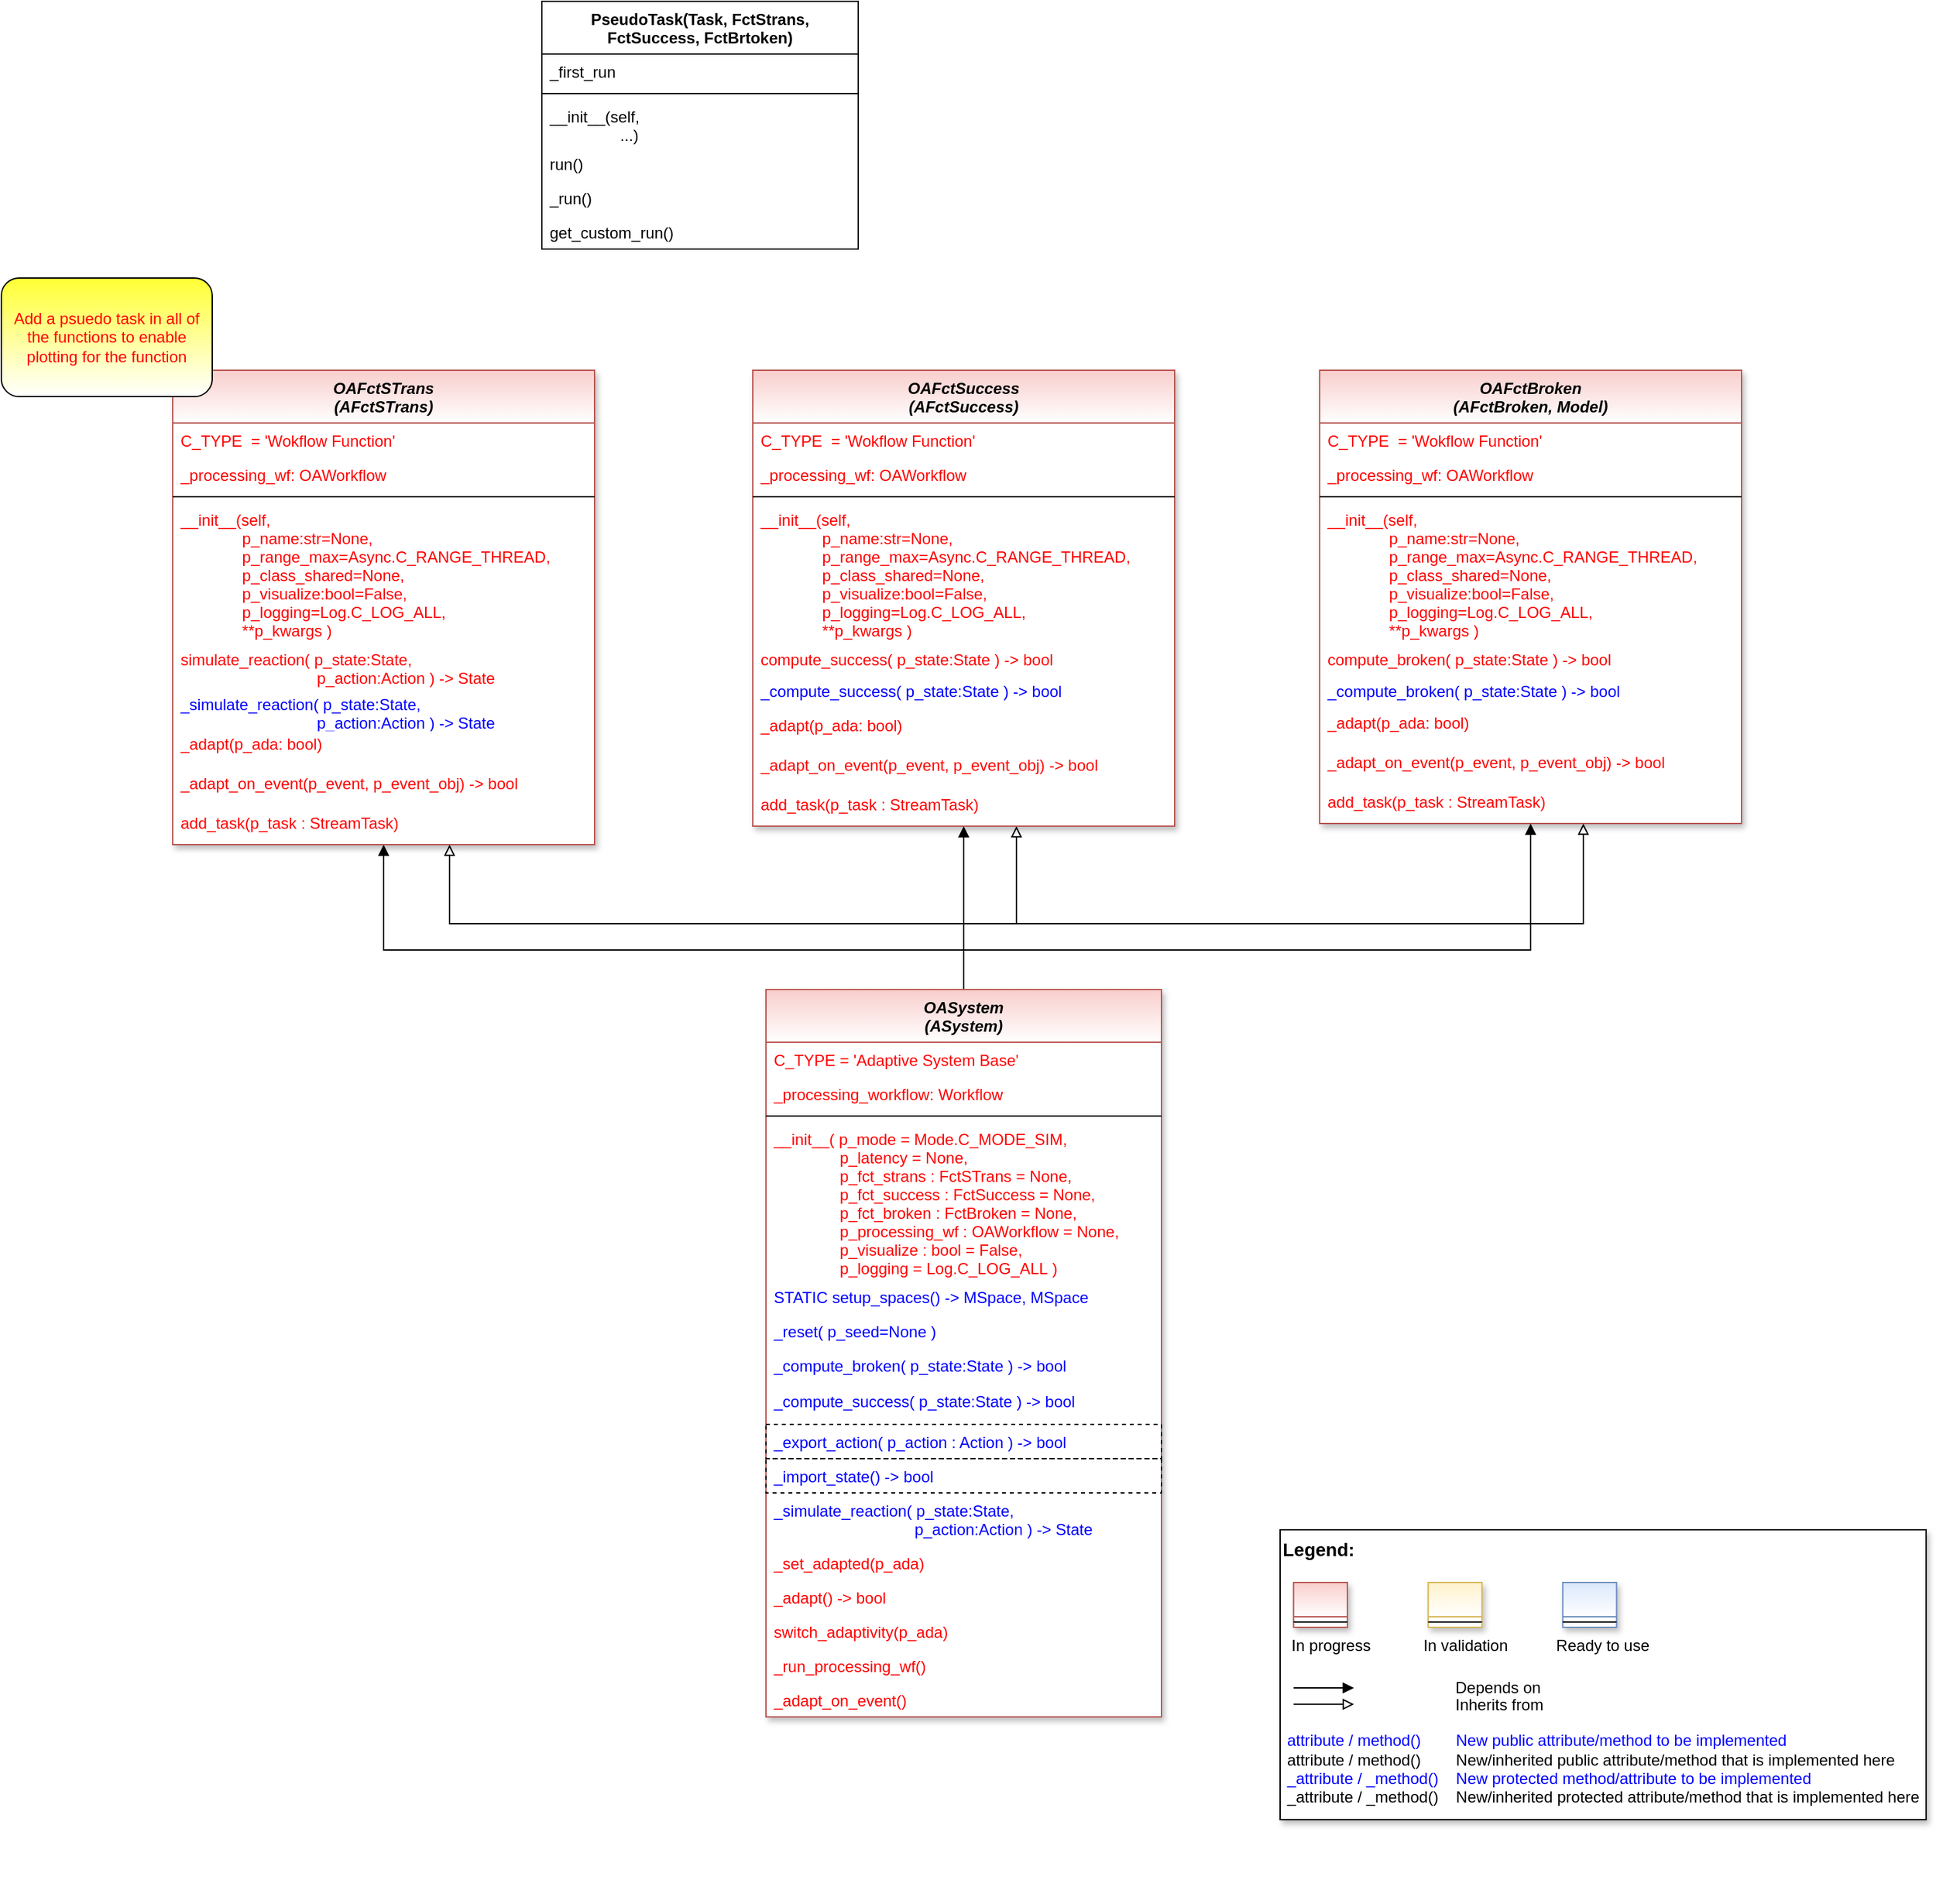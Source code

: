 <mxfile version="20.2.3" type="device"><diagram id="Zi733rjNOypD8WlfXJ94" name="Page-1"><mxGraphModel dx="926" dy="597" grid="1" gridSize="10" guides="1" tooltips="1" connect="1" arrows="1" fold="1" page="1" pageScale="1" pageWidth="3300" pageHeight="4681" math="0" shadow="0"><root><mxCell id="0"/><mxCell id="1" parent="0"/><mxCell id="3nKmEHBkhuEQzgphiRRS-62" style="edgeStyle=orthogonalEdgeStyle;rounded=0;orthogonalLoop=1;jettySize=auto;html=1;endArrow=block;endFill=1;" parent="1" source="3nKmEHBkhuEQzgphiRRS-1" target="3nKmEHBkhuEQzgphiRRS-30" edge="1"><mxGeometry relative="1" as="geometry"><Array as="points"><mxPoint x="1040" y="1160"/><mxPoint x="600" y="1160"/></Array></mxGeometry></mxCell><mxCell id="3nKmEHBkhuEQzgphiRRS-64" style="edgeStyle=orthogonalEdgeStyle;rounded=0;orthogonalLoop=1;jettySize=auto;html=1;endArrow=block;endFill=1;" parent="1" source="3nKmEHBkhuEQzgphiRRS-1" target="3nKmEHBkhuEQzgphiRRS-37" edge="1"><mxGeometry relative="1" as="geometry"/></mxCell><mxCell id="3nKmEHBkhuEQzgphiRRS-65" style="edgeStyle=orthogonalEdgeStyle;rounded=0;orthogonalLoop=1;jettySize=auto;html=1;endArrow=block;endFill=1;" parent="1" source="3nKmEHBkhuEQzgphiRRS-1" target="3nKmEHBkhuEQzgphiRRS-44" edge="1"><mxGeometry relative="1" as="geometry"><Array as="points"><mxPoint x="1040" y="1160"/><mxPoint x="1470" y="1160"/></Array></mxGeometry></mxCell><mxCell id="3nKmEHBkhuEQzgphiRRS-73" style="edgeStyle=orthogonalEdgeStyle;rounded=0;orthogonalLoop=1;jettySize=auto;html=1;fontColor=#FF0000;endArrow=block;endFill=0;" parent="1" source="3nKmEHBkhuEQzgphiRRS-1" target="3nKmEHBkhuEQzgphiRRS-30" edge="1"><mxGeometry relative="1" as="geometry"><Array as="points"><mxPoint x="1040" y="1140"/><mxPoint x="650" y="1140"/></Array></mxGeometry></mxCell><mxCell id="3nKmEHBkhuEQzgphiRRS-74" style="edgeStyle=orthogonalEdgeStyle;rounded=0;orthogonalLoop=1;jettySize=auto;html=1;fontColor=#FF0000;endArrow=block;endFill=0;exitX=0.5;exitY=0;exitDx=0;exitDy=0;" parent="1" source="3nKmEHBkhuEQzgphiRRS-1" target="3nKmEHBkhuEQzgphiRRS-37" edge="1"><mxGeometry relative="1" as="geometry"><Array as="points"><mxPoint x="1040" y="1140"/><mxPoint x="1080" y="1140"/></Array></mxGeometry></mxCell><mxCell id="3nKmEHBkhuEQzgphiRRS-75" style="edgeStyle=orthogonalEdgeStyle;rounded=0;orthogonalLoop=1;jettySize=auto;html=1;fontColor=#FF0000;endArrow=block;endFill=0;" parent="1" source="3nKmEHBkhuEQzgphiRRS-1" target="3nKmEHBkhuEQzgphiRRS-44" edge="1"><mxGeometry relative="1" as="geometry"><Array as="points"><mxPoint x="1040" y="1140"/><mxPoint x="1510" y="1140"/></Array></mxGeometry></mxCell><mxCell id="3nKmEHBkhuEQzgphiRRS-1" value="OASystem&#10;(ASystem)" style="swimlane;fontStyle=3;align=center;verticalAlign=top;childLayout=stackLayout;horizontal=1;startSize=40;horizontalStack=0;resizeParent=1;resizeLast=0;collapsible=1;marginBottom=0;rounded=0;shadow=1;strokeWidth=1;fillColor=#f8cecc;strokeColor=#b85450;swimlaneFillColor=#ffffff;gradientColor=#FFFFFF;" parent="1" vertex="1"><mxGeometry x="890" y="1190" width="300" height="552" as="geometry"><mxRectangle x="230" y="140" width="160" height="26" as="alternateBounds"/></mxGeometry></mxCell><mxCell id="3nKmEHBkhuEQzgphiRRS-2" value="C_TYPE = 'Adaptive System Base'" style="text;align=left;verticalAlign=top;spacingLeft=4;spacingRight=4;overflow=hidden;rotatable=0;points=[[0,0.5],[1,0.5]];portConstraint=eastwest;fontColor=#FF0000;" parent="3nKmEHBkhuEQzgphiRRS-1" vertex="1"><mxGeometry y="40" width="300" height="26" as="geometry"/></mxCell><mxCell id="3nKmEHBkhuEQzgphiRRS-27" value="_processing_workflow: Workflow" style="text;align=left;verticalAlign=top;spacingLeft=4;spacingRight=4;overflow=hidden;rotatable=0;points=[[0,0.5],[1,0.5]];portConstraint=eastwest;fontColor=#FF0000;" parent="3nKmEHBkhuEQzgphiRRS-1" vertex="1"><mxGeometry y="66" width="300" height="26" as="geometry"/></mxCell><mxCell id="3nKmEHBkhuEQzgphiRRS-3" value="" style="line;html=1;strokeWidth=1;align=left;verticalAlign=middle;spacingTop=-1;spacingLeft=3;spacingRight=3;rotatable=0;labelPosition=right;points=[];portConstraint=eastwest;" parent="3nKmEHBkhuEQzgphiRRS-1" vertex="1"><mxGeometry y="92" width="300" height="8" as="geometry"/></mxCell><mxCell id="3nKmEHBkhuEQzgphiRRS-4" value="__init__( p_mode = Mode.C_MODE_SIM,&#10;               p_latency = None, &#10;               p_fct_strans : FctSTrans = None,&#10;               p_fct_success : FctSuccess = None,&#10;               p_fct_broken : FctBroken = None,&#10;               p_processing_wf : OAWorkflow = None,&#10;               p_visualize : bool = False,&#10;               p_logging = Log.C_LOG_ALL )" style="text;align=left;verticalAlign=top;spacingLeft=4;spacingRight=4;overflow=hidden;rotatable=0;points=[[0,0.5],[1,0.5]];portConstraint=eastwest;fontColor=#FF0000;" parent="3nKmEHBkhuEQzgphiRRS-1" vertex="1"><mxGeometry y="100" width="300" height="120" as="geometry"/></mxCell><mxCell id="3nKmEHBkhuEQzgphiRRS-5" value="STATIC setup_spaces() -&gt; MSpace, MSpace" style="text;align=left;verticalAlign=top;spacingLeft=4;spacingRight=4;overflow=hidden;rotatable=0;points=[[0,0.5],[1,0.5]];portConstraint=eastwest;fontColor=#0000FF;" parent="3nKmEHBkhuEQzgphiRRS-1" vertex="1"><mxGeometry y="220" width="300" height="26" as="geometry"/></mxCell><mxCell id="3nKmEHBkhuEQzgphiRRS-6" value="_reset( p_seed=None )" style="text;align=left;verticalAlign=top;spacingLeft=4;spacingRight=4;overflow=hidden;rotatable=0;points=[[0,0.5],[1,0.5]];portConstraint=eastwest;fontColor=#0000FF;" parent="3nKmEHBkhuEQzgphiRRS-1" vertex="1"><mxGeometry y="246" width="300" height="26" as="geometry"/></mxCell><mxCell id="3nKmEHBkhuEQzgphiRRS-7" value="_compute_broken( p_state:State ) -&gt; bool" style="text;align=left;verticalAlign=top;spacingLeft=4;spacingRight=4;overflow=hidden;rotatable=0;points=[[0,0.5],[1,0.5]];portConstraint=eastwest;fontColor=#0000FF;" parent="3nKmEHBkhuEQzgphiRRS-1" vertex="1"><mxGeometry y="272" width="300" height="27" as="geometry"/></mxCell><mxCell id="3nKmEHBkhuEQzgphiRRS-8" value="_compute_success( p_state:State ) -&gt; bool" style="text;align=left;verticalAlign=top;spacingLeft=4;spacingRight=4;overflow=hidden;rotatable=0;points=[[0,0.5],[1,0.5]];portConstraint=eastwest;fontColor=#0000FF;" parent="3nKmEHBkhuEQzgphiRRS-1" vertex="1"><mxGeometry y="299" width="300" height="31" as="geometry"/></mxCell><mxCell id="3nKmEHBkhuEQzgphiRRS-9" value="_export_action( p_action : Action ) -&gt; bool" style="text;align=left;verticalAlign=top;spacingLeft=4;spacingRight=4;overflow=hidden;rotatable=0;points=[[0,0.5],[1,0.5]];portConstraint=eastwest;fontColor=#0000FF;strokeColor=default;dashed=1;" parent="3nKmEHBkhuEQzgphiRRS-1" vertex="1"><mxGeometry y="330" width="300" height="26" as="geometry"/></mxCell><mxCell id="3nKmEHBkhuEQzgphiRRS-10" value="_import_state() -&gt; bool" style="text;align=left;verticalAlign=top;spacingLeft=4;spacingRight=4;overflow=hidden;rotatable=0;points=[[0,0.5],[1,0.5]];portConstraint=eastwest;fontColor=#0000FF;strokeColor=default;dashed=1;" parent="3nKmEHBkhuEQzgphiRRS-1" vertex="1"><mxGeometry y="356" width="300" height="26" as="geometry"/></mxCell><mxCell id="3nKmEHBkhuEQzgphiRRS-11" value="_simulate_reaction( p_state:State, &#10;                                p_action:Action ) -&gt; State" style="text;align=left;verticalAlign=top;spacingLeft=4;spacingRight=4;overflow=hidden;rotatable=0;points=[[0,0.5],[1,0.5]];portConstraint=eastwest;fontColor=#0000FF;" parent="3nKmEHBkhuEQzgphiRRS-1" vertex="1"><mxGeometry y="382" width="300" height="40" as="geometry"/></mxCell><mxCell id="3nKmEHBkhuEQzgphiRRS-12" value="_set_adapted(p_ada)" style="text;align=left;verticalAlign=top;spacingLeft=4;spacingRight=4;overflow=hidden;rotatable=0;points=[[0,0.5],[1,0.5]];portConstraint=eastwest;fontColor=#FF0000;" parent="3nKmEHBkhuEQzgphiRRS-1" vertex="1"><mxGeometry y="422" width="300" height="26" as="geometry"/></mxCell><mxCell id="3nKmEHBkhuEQzgphiRRS-13" value="_adapt() -&gt; bool" style="text;align=left;verticalAlign=top;spacingLeft=4;spacingRight=4;overflow=hidden;rotatable=0;points=[[0,0.5],[1,0.5]];portConstraint=eastwest;fontColor=#FF0000;" parent="3nKmEHBkhuEQzgphiRRS-1" vertex="1"><mxGeometry y="448" width="300" height="26" as="geometry"/></mxCell><mxCell id="3nKmEHBkhuEQzgphiRRS-14" value="switch_adaptivity(p_ada)" style="text;align=left;verticalAlign=top;spacingLeft=4;spacingRight=4;overflow=hidden;rotatable=0;points=[[0,0.5],[1,0.5]];portConstraint=eastwest;fontColor=#FF0000;" parent="3nKmEHBkhuEQzgphiRRS-1" vertex="1"><mxGeometry y="474" width="300" height="26" as="geometry"/></mxCell><mxCell id="3nKmEHBkhuEQzgphiRRS-28" value="_run_processing_wf()" style="text;align=left;verticalAlign=top;spacingLeft=4;spacingRight=4;overflow=hidden;rotatable=0;points=[[0,0.5],[1,0.5]];portConstraint=eastwest;fontColor=#FF0000;" parent="3nKmEHBkhuEQzgphiRRS-1" vertex="1"><mxGeometry y="500" width="300" height="26" as="geometry"/></mxCell><mxCell id="3nKmEHBkhuEQzgphiRRS-29" value="_adapt_on_event()" style="text;align=left;verticalAlign=top;spacingLeft=4;spacingRight=4;overflow=hidden;rotatable=0;points=[[0,0.5],[1,0.5]];portConstraint=eastwest;fontColor=#FF0000;" parent="3nKmEHBkhuEQzgphiRRS-1" vertex="1"><mxGeometry y="526" width="300" height="26" as="geometry"/></mxCell><mxCell id="3nKmEHBkhuEQzgphiRRS-30" value="OAFctSTrans&#10;(AFctSTrans)" style="swimlane;fontStyle=3;align=center;verticalAlign=top;childLayout=stackLayout;horizontal=1;startSize=40;horizontalStack=0;resizeParent=1;resizeLast=0;collapsible=1;marginBottom=0;rounded=0;shadow=1;strokeWidth=1;fillColor=#f8cecc;strokeColor=#b85450;swimlaneFillColor=#ffffff;gradientColor=#FFFFFF;" parent="1" vertex="1"><mxGeometry x="440" y="720" width="320" height="360" as="geometry"><mxRectangle x="230" y="140" width="160" height="26" as="alternateBounds"/></mxGeometry></mxCell><mxCell id="3nKmEHBkhuEQzgphiRRS-31" value="C_TYPE  = 'Wokflow Function'" style="text;align=left;verticalAlign=top;spacingLeft=4;spacingRight=4;overflow=hidden;rotatable=0;points=[[0,0.5],[1,0.5]];portConstraint=eastwest;fontColor=#FF0000;" parent="3nKmEHBkhuEQzgphiRRS-30" vertex="1"><mxGeometry y="40" width="320" height="26" as="geometry"/></mxCell><mxCell id="3nKmEHBkhuEQzgphiRRS-32" value="_processing_wf: OAWorkflow" style="text;align=left;verticalAlign=top;spacingLeft=4;spacingRight=4;overflow=hidden;rotatable=0;points=[[0,0.5],[1,0.5]];portConstraint=eastwest;fontColor=#FF0000;" parent="3nKmEHBkhuEQzgphiRRS-30" vertex="1"><mxGeometry y="66" width="320" height="26" as="geometry"/></mxCell><mxCell id="3nKmEHBkhuEQzgphiRRS-33" value="" style="line;html=1;strokeWidth=1;align=left;verticalAlign=middle;spacingTop=-1;spacingLeft=3;spacingRight=3;rotatable=0;labelPosition=right;points=[];portConstraint=eastwest;" parent="3nKmEHBkhuEQzgphiRRS-30" vertex="1"><mxGeometry y="92" width="320" height="8" as="geometry"/></mxCell><mxCell id="3nKmEHBkhuEQzgphiRRS-34" value="__init__(self, &#10;                            p_name:str=None,&#10;                            p_range_max=Async.C_RANGE_THREAD, &#10;                            p_class_shared=None, &#10;                            p_visualize:bool=False,&#10;                            p_logging=Log.C_LOG_ALL, &#10;                            **p_kwargs )" style="text;align=left;verticalAlign=top;spacingLeft=4;spacingRight=4;overflow=hidden;rotatable=0;points=[[0,0.5],[1,0.5]];portConstraint=eastwest;fontColor=#FF0000;" parent="3nKmEHBkhuEQzgphiRRS-30" vertex="1"><mxGeometry y="100" width="320" height="106" as="geometry"/></mxCell><mxCell id="3nKmEHBkhuEQzgphiRRS-35" value="simulate_reaction( p_state:State,&#10;                               p_action:Action ) -&gt; State" style="text;align=left;verticalAlign=top;spacingLeft=4;spacingRight=4;overflow=hidden;rotatable=0;points=[[0,0.5],[1,0.5]];portConstraint=eastwest;fontColor=#FF0000;" parent="3nKmEHBkhuEQzgphiRRS-30" vertex="1"><mxGeometry y="206" width="320" height="34" as="geometry"/></mxCell><mxCell id="3nKmEHBkhuEQzgphiRRS-36" value="_simulate_reaction( p_state:State,&#10;                               p_action:Action ) -&gt; State" style="text;align=left;verticalAlign=top;spacingLeft=4;spacingRight=4;overflow=hidden;rotatable=0;points=[[0,0.5],[1,0.5]];portConstraint=eastwest;fontColor=#0000FF;" parent="3nKmEHBkhuEQzgphiRRS-30" vertex="1"><mxGeometry y="240" width="320" height="30" as="geometry"/></mxCell><mxCell id="3nKmEHBkhuEQzgphiRRS-66" value="_adapt(p_ada: bool)" style="text;align=left;verticalAlign=top;spacingLeft=4;spacingRight=4;overflow=hidden;rotatable=0;points=[[0,0.5],[1,0.5]];portConstraint=eastwest;fontColor=#FF0000;" parent="3nKmEHBkhuEQzgphiRRS-30" vertex="1"><mxGeometry y="270" width="320" height="30" as="geometry"/></mxCell><mxCell id="3nKmEHBkhuEQzgphiRRS-67" value="_adapt_on_event(p_event, p_event_obj) -&gt; bool" style="text;align=left;verticalAlign=top;spacingLeft=4;spacingRight=4;overflow=hidden;rotatable=0;points=[[0,0.5],[1,0.5]];portConstraint=eastwest;fontColor=#FF0000;" parent="3nKmEHBkhuEQzgphiRRS-30" vertex="1"><mxGeometry y="300" width="320" height="30" as="geometry"/></mxCell><mxCell id="3nKmEHBkhuEQzgphiRRS-77" value="add_task(p_task : StreamTask)" style="text;align=left;verticalAlign=top;spacingLeft=4;spacingRight=4;overflow=hidden;rotatable=0;points=[[0,0.5],[1,0.5]];portConstraint=eastwest;fontColor=#FF0000;" parent="3nKmEHBkhuEQzgphiRRS-30" vertex="1"><mxGeometry y="330" width="320" height="30" as="geometry"/></mxCell><mxCell id="3nKmEHBkhuEQzgphiRRS-37" value="OAFctSuccess&#10;(AFctSuccess)" style="swimlane;fontStyle=3;align=center;verticalAlign=top;childLayout=stackLayout;horizontal=1;startSize=40;horizontalStack=0;resizeParent=1;resizeLast=0;collapsible=1;marginBottom=0;rounded=0;shadow=1;strokeWidth=1;fillColor=#f8cecc;strokeColor=#b85450;swimlaneFillColor=#ffffff;gradientColor=#FFFFFF;" parent="1" vertex="1"><mxGeometry x="880" y="720" width="320" height="346" as="geometry"><mxRectangle x="230" y="140" width="160" height="26" as="alternateBounds"/></mxGeometry></mxCell><mxCell id="3nKmEHBkhuEQzgphiRRS-38" value="C_TYPE  = 'Wokflow Function'" style="text;align=left;verticalAlign=top;spacingLeft=4;spacingRight=4;overflow=hidden;rotatable=0;points=[[0,0.5],[1,0.5]];portConstraint=eastwest;fontColor=#FF0000;" parent="3nKmEHBkhuEQzgphiRRS-37" vertex="1"><mxGeometry y="40" width="320" height="26" as="geometry"/></mxCell><mxCell id="3nKmEHBkhuEQzgphiRRS-39" value="_processing_wf: OAWorkflow" style="text;align=left;verticalAlign=top;spacingLeft=4;spacingRight=4;overflow=hidden;rotatable=0;points=[[0,0.5],[1,0.5]];portConstraint=eastwest;fontColor=#FF0000;" parent="3nKmEHBkhuEQzgphiRRS-37" vertex="1"><mxGeometry y="66" width="320" height="26" as="geometry"/></mxCell><mxCell id="3nKmEHBkhuEQzgphiRRS-40" value="" style="line;html=1;strokeWidth=1;align=left;verticalAlign=middle;spacingTop=-1;spacingLeft=3;spacingRight=3;rotatable=0;labelPosition=right;points=[];portConstraint=eastwest;" parent="3nKmEHBkhuEQzgphiRRS-37" vertex="1"><mxGeometry y="92" width="320" height="8" as="geometry"/></mxCell><mxCell id="3nKmEHBkhuEQzgphiRRS-41" value="__init__(self, &#10;                            p_name:str=None,&#10;                            p_range_max=Async.C_RANGE_THREAD, &#10;                            p_class_shared=None, &#10;                            p_visualize:bool=False,&#10;                            p_logging=Log.C_LOG_ALL, &#10;                            **p_kwargs )" style="text;align=left;verticalAlign=top;spacingLeft=4;spacingRight=4;overflow=hidden;rotatable=0;points=[[0,0.5],[1,0.5]];portConstraint=eastwest;fontColor=#FF0000;" parent="3nKmEHBkhuEQzgphiRRS-37" vertex="1"><mxGeometry y="100" width="320" height="106" as="geometry"/></mxCell><mxCell id="3nKmEHBkhuEQzgphiRRS-42" value="compute_success( p_state:State ) -&gt; bool" style="text;align=left;verticalAlign=top;spacingLeft=4;spacingRight=4;overflow=hidden;rotatable=0;points=[[0,0.5],[1,0.5]];portConstraint=eastwest;fontColor=#FF0000;" parent="3nKmEHBkhuEQzgphiRRS-37" vertex="1"><mxGeometry y="206" width="320" height="24" as="geometry"/></mxCell><mxCell id="3nKmEHBkhuEQzgphiRRS-43" value="_compute_success( p_state:State ) -&gt; bool" style="text;align=left;verticalAlign=top;spacingLeft=4;spacingRight=4;overflow=hidden;rotatable=0;points=[[0,0.5],[1,0.5]];portConstraint=eastwest;fontColor=#0000FF;" parent="3nKmEHBkhuEQzgphiRRS-37" vertex="1"><mxGeometry y="230" width="320" height="26" as="geometry"/></mxCell><mxCell id="3nKmEHBkhuEQzgphiRRS-68" value="_adapt(p_ada: bool)" style="text;align=left;verticalAlign=top;spacingLeft=4;spacingRight=4;overflow=hidden;rotatable=0;points=[[0,0.5],[1,0.5]];portConstraint=eastwest;fontColor=#FF0000;" parent="3nKmEHBkhuEQzgphiRRS-37" vertex="1"><mxGeometry y="256" width="320" height="30" as="geometry"/></mxCell><mxCell id="3nKmEHBkhuEQzgphiRRS-69" value="_adapt_on_event(p_event, p_event_obj) -&gt; bool" style="text;align=left;verticalAlign=top;spacingLeft=4;spacingRight=4;overflow=hidden;rotatable=0;points=[[0,0.5],[1,0.5]];portConstraint=eastwest;fontColor=#FF0000;" parent="3nKmEHBkhuEQzgphiRRS-37" vertex="1"><mxGeometry y="286" width="320" height="30" as="geometry"/></mxCell><mxCell id="3nKmEHBkhuEQzgphiRRS-78" value="add_task(p_task : StreamTask)" style="text;align=left;verticalAlign=top;spacingLeft=4;spacingRight=4;overflow=hidden;rotatable=0;points=[[0,0.5],[1,0.5]];portConstraint=eastwest;fontColor=#FF0000;" parent="3nKmEHBkhuEQzgphiRRS-37" vertex="1"><mxGeometry y="316" width="320" height="30" as="geometry"/></mxCell><mxCell id="3nKmEHBkhuEQzgphiRRS-44" value="OAFctBroken&#10;(AFctBroken, Model)" style="swimlane;fontStyle=3;align=center;verticalAlign=top;childLayout=stackLayout;horizontal=1;startSize=40;horizontalStack=0;resizeParent=1;resizeLast=0;collapsible=1;marginBottom=0;rounded=0;shadow=1;strokeWidth=1;fillColor=#f8cecc;strokeColor=#b85450;swimlaneFillColor=#ffffff;gradientColor=#FFFFFF;" parent="1" vertex="1"><mxGeometry x="1310" y="720" width="320" height="344" as="geometry"><mxRectangle x="230" y="140" width="160" height="26" as="alternateBounds"/></mxGeometry></mxCell><mxCell id="3nKmEHBkhuEQzgphiRRS-45" value="C_TYPE  = 'Wokflow Function'" style="text;align=left;verticalAlign=top;spacingLeft=4;spacingRight=4;overflow=hidden;rotatable=0;points=[[0,0.5],[1,0.5]];portConstraint=eastwest;fontColor=#FF0000;" parent="3nKmEHBkhuEQzgphiRRS-44" vertex="1"><mxGeometry y="40" width="320" height="26" as="geometry"/></mxCell><mxCell id="3nKmEHBkhuEQzgphiRRS-46" value="_processing_wf: OAWorkflow" style="text;align=left;verticalAlign=top;spacingLeft=4;spacingRight=4;overflow=hidden;rotatable=0;points=[[0,0.5],[1,0.5]];portConstraint=eastwest;fontColor=#FF0000;" parent="3nKmEHBkhuEQzgphiRRS-44" vertex="1"><mxGeometry y="66" width="320" height="26" as="geometry"/></mxCell><mxCell id="3nKmEHBkhuEQzgphiRRS-47" value="" style="line;html=1;strokeWidth=1;align=left;verticalAlign=middle;spacingTop=-1;spacingLeft=3;spacingRight=3;rotatable=0;labelPosition=right;points=[];portConstraint=eastwest;" parent="3nKmEHBkhuEQzgphiRRS-44" vertex="1"><mxGeometry y="92" width="320" height="8" as="geometry"/></mxCell><mxCell id="3nKmEHBkhuEQzgphiRRS-48" value="__init__(self, &#10;              p_name:str=None,&#10;              p_range_max=Async.C_RANGE_THREAD,&#10;              p_class_shared=None,&#10;              p_visualize:bool=False,&#10;              p_logging=Log.C_LOG_ALL,&#10;              **p_kwargs )" style="text;align=left;verticalAlign=top;spacingLeft=4;spacingRight=4;overflow=hidden;rotatable=0;points=[[0,0.5],[1,0.5]];portConstraint=eastwest;fontColor=#FF0000;" parent="3nKmEHBkhuEQzgphiRRS-44" vertex="1"><mxGeometry y="100" width="320" height="106" as="geometry"/></mxCell><mxCell id="3nKmEHBkhuEQzgphiRRS-49" value="compute_broken( p_state:State ) -&gt; bool" style="text;align=left;verticalAlign=top;spacingLeft=4;spacingRight=4;overflow=hidden;rotatable=0;points=[[0,0.5],[1,0.5]];portConstraint=eastwest;fontColor=#FF0000;" parent="3nKmEHBkhuEQzgphiRRS-44" vertex="1"><mxGeometry y="206" width="320" height="24" as="geometry"/></mxCell><mxCell id="3nKmEHBkhuEQzgphiRRS-50" value="_compute_broken( p_state:State ) -&gt; bool" style="text;align=left;verticalAlign=top;spacingLeft=4;spacingRight=4;overflow=hidden;rotatable=0;points=[[0,0.5],[1,0.5]];portConstraint=eastwest;fontColor=#0000FF;" parent="3nKmEHBkhuEQzgphiRRS-44" vertex="1"><mxGeometry y="230" width="320" height="24" as="geometry"/></mxCell><mxCell id="3nKmEHBkhuEQzgphiRRS-71" value="_adapt(p_ada: bool)" style="text;align=left;verticalAlign=top;spacingLeft=4;spacingRight=4;overflow=hidden;rotatable=0;points=[[0,0.5],[1,0.5]];portConstraint=eastwest;fontColor=#FF0000;" parent="3nKmEHBkhuEQzgphiRRS-44" vertex="1"><mxGeometry y="254" width="320" height="30" as="geometry"/></mxCell><mxCell id="3nKmEHBkhuEQzgphiRRS-76" value="_adapt_on_event(p_event, p_event_obj) -&gt; bool" style="text;align=left;verticalAlign=top;spacingLeft=4;spacingRight=4;overflow=hidden;rotatable=0;points=[[0,0.5],[1,0.5]];portConstraint=eastwest;fontColor=#FF0000;" parent="3nKmEHBkhuEQzgphiRRS-44" vertex="1"><mxGeometry y="284" width="320" height="30" as="geometry"/></mxCell><mxCell id="3nKmEHBkhuEQzgphiRRS-79" value="add_task(p_task : StreamTask)" style="text;align=left;verticalAlign=top;spacingLeft=4;spacingRight=4;overflow=hidden;rotatable=0;points=[[0,0.5],[1,0.5]];portConstraint=eastwest;fontColor=#FF0000;" parent="3nKmEHBkhuEQzgphiRRS-44" vertex="1"><mxGeometry y="314" width="320" height="30" as="geometry"/></mxCell><mxCell id="3nKmEHBkhuEQzgphiRRS-52" value="" style="group" parent="1" vertex="1" connectable="0"><mxGeometry x="1280" y="1600" width="490" height="220" as="geometry"/></mxCell><mxCell id="3nKmEHBkhuEQzgphiRRS-53" value="&lt;font color=&quot;#000000&quot; size=&quot;1&quot;&gt;&lt;b style=&quot;font-size: 14px&quot;&gt;Legend:&lt;br&gt;&lt;/b&gt;&lt;/font&gt;&lt;br&gt;&lt;br&gt;&lt;br&gt;&lt;font color=&quot;#0000ff&quot; style=&quot;font-size: 6px&quot;&gt;&lt;br&gt;&lt;/font&gt;&lt;span style=&quot;color: rgb(0 , 0 , 0)&quot;&gt;&lt;font style=&quot;font-size: 4px&quot;&gt;&amp;nbsp; &amp;nbsp;&lt;/font&gt;&amp;nbsp;In progress&amp;nbsp; &amp;nbsp; &amp;nbsp; &amp;nbsp; &amp;nbsp; &amp;nbsp; In validation&amp;nbsp; &amp;nbsp; &amp;nbsp; &amp;nbsp; &amp;nbsp; &amp;nbsp;Ready to use&lt;/span&gt;&lt;font color=&quot;#000000&quot;&gt;&amp;nbsp;&lt;br&gt;&lt;/font&gt;&lt;font color=&quot;#0000ff&quot;&gt;&lt;br&gt;&lt;br&gt;&lt;br&gt;&lt;br&gt;&amp;nbsp;attribute / method()&amp;nbsp; &amp;nbsp; &amp;nbsp; &amp;nbsp; New public attribute/method to be implemented&lt;/font&gt;&lt;br&gt;&lt;font color=&quot;#000000&quot;&gt;&amp;nbsp;&lt;/font&gt;&lt;font color=&quot;#000000&quot;&gt;attribute / method()&lt;span&gt;&#9;&lt;/span&gt;&amp;nbsp; &amp;nbsp; &amp;nbsp; &amp;nbsp;New/inherited public attribute/method that is implemented here&lt;br&gt;&lt;/font&gt;&lt;font color=&quot;#0000ff&quot;&gt;&amp;nbsp;_attribute /&amp;nbsp;&lt;/font&gt;&lt;font color=&quot;#0000ff&quot;&gt;_method()&amp;nbsp; &amp;nbsp; New protected method/attribute to be implemented&lt;/font&gt;&lt;br&gt;&lt;font color=&quot;#000000&quot;&gt;&amp;nbsp;_attribute / _method()&amp;nbsp; &amp;nbsp; New/inherited protected attribute/method that is implemented here&lt;br&gt;&lt;/font&gt;&lt;font color=&quot;#000000&quot;&gt;&lt;br&gt;&lt;br&gt;&lt;br&gt;&lt;br&gt;&lt;br&gt;&lt;/font&gt;" style="text;html=1;align=left;verticalAlign=top;whiteSpace=wrap;rounded=0;fontColor=#006600;strokeColor=#000000;shadow=1;fillColor=#ffffff;" parent="3nKmEHBkhuEQzgphiRRS-52" vertex="1"><mxGeometry width="490.0" height="220" as="geometry"/></mxCell><mxCell id="3nKmEHBkhuEQzgphiRRS-54" value="Depends on" style="endArrow=block;html=1;labelPosition=right;verticalLabelPosition=middle;align=left;verticalAlign=middle;endFill=1;fontSize=12;" parent="3nKmEHBkhuEQzgphiRRS-52" edge="1"><mxGeometry x="-1623.125" y="-2180" width="51.042" height="50" as="geometry"><mxPoint x="10.208" y="120.003" as="sourcePoint"/><mxPoint x="55.991" y="120.003" as="targetPoint"/><mxPoint x="98" as="offset"/><Array as="points"><mxPoint x="30.625" y="120"/></Array></mxGeometry></mxCell><mxCell id="3nKmEHBkhuEQzgphiRRS-55" value="Inherits from" style="endArrow=block;html=1;labelPosition=right;verticalLabelPosition=middle;align=left;verticalAlign=middle;endFill=0;fontSize=12;" parent="3nKmEHBkhuEQzgphiRRS-52" edge="1"><mxGeometry x="-1623.125" y="-2180" width="51.042" height="50" as="geometry"><mxPoint x="10.208" y="132.385" as="sourcePoint"/><mxPoint x="55.991" y="132.385" as="targetPoint"/><mxPoint x="98" y="1" as="offset"/></mxGeometry></mxCell><mxCell id="3nKmEHBkhuEQzgphiRRS-56" value="" style="swimlane;fontStyle=3;align=center;verticalAlign=top;childLayout=stackLayout;horizontal=1;startSize=26;horizontalStack=0;resizeParent=1;resizeLast=0;collapsible=1;marginBottom=0;rounded=0;shadow=1;strokeWidth=1;fillColor=#f8cecc;strokeColor=#b85450;gradientColor=#ffffff;swimlaneFillColor=#ffffff;" parent="3nKmEHBkhuEQzgphiRRS-52" vertex="1"><mxGeometry x="10.208" y="40" width="40.833" height="34" as="geometry"><mxRectangle x="230" y="140" width="160" height="26" as="alternateBounds"/></mxGeometry></mxCell><mxCell id="3nKmEHBkhuEQzgphiRRS-57" value="" style="line;html=1;strokeWidth=1;align=left;verticalAlign=middle;spacingTop=-1;spacingLeft=3;spacingRight=3;rotatable=0;labelPosition=right;points=[];portConstraint=eastwest;" parent="3nKmEHBkhuEQzgphiRRS-56" vertex="1"><mxGeometry y="26" width="40.833" height="8" as="geometry"/></mxCell><mxCell id="3nKmEHBkhuEQzgphiRRS-58" value="" style="swimlane;fontStyle=3;align=center;verticalAlign=top;childLayout=stackLayout;horizontal=1;startSize=26;horizontalStack=0;resizeParent=1;resizeLast=0;collapsible=1;marginBottom=0;rounded=0;shadow=1;strokeWidth=1;fillColor=#fff2cc;strokeColor=#d6b656;gradientColor=#ffffff;swimlaneFillColor=#ffffff;" parent="3nKmEHBkhuEQzgphiRRS-52" vertex="1"><mxGeometry x="112.292" y="40" width="40.833" height="34" as="geometry"><mxRectangle x="230" y="140" width="160" height="26" as="alternateBounds"/></mxGeometry></mxCell><mxCell id="3nKmEHBkhuEQzgphiRRS-59" value="" style="line;html=1;strokeWidth=1;align=left;verticalAlign=middle;spacingTop=-1;spacingLeft=3;spacingRight=3;rotatable=0;labelPosition=right;points=[];portConstraint=eastwest;" parent="3nKmEHBkhuEQzgphiRRS-58" vertex="1"><mxGeometry y="26" width="40.833" height="8" as="geometry"/></mxCell><mxCell id="3nKmEHBkhuEQzgphiRRS-60" value="" style="swimlane;fontStyle=3;align=center;verticalAlign=top;childLayout=stackLayout;horizontal=1;startSize=26;horizontalStack=0;resizeParent=1;resizeLast=0;collapsible=1;marginBottom=0;rounded=0;shadow=1;strokeWidth=1;fillColor=#dae8fc;strokeColor=#6c8ebf;gradientColor=#ffffff;swimlaneFillColor=#ffffff;" parent="3nKmEHBkhuEQzgphiRRS-52" vertex="1"><mxGeometry x="214.375" y="40" width="40.833" height="34" as="geometry"><mxRectangle x="230" y="140" width="160" height="26" as="alternateBounds"/></mxGeometry></mxCell><mxCell id="3nKmEHBkhuEQzgphiRRS-61" value="" style="line;html=1;strokeWidth=1;align=left;verticalAlign=middle;spacingTop=-1;spacingLeft=3;spacingRight=3;rotatable=0;labelPosition=right;points=[];portConstraint=eastwest;" parent="3nKmEHBkhuEQzgphiRRS-60" vertex="1"><mxGeometry y="26" width="40.833" height="8" as="geometry"/></mxCell><mxCell id="3nKmEHBkhuEQzgphiRRS-80" value="Add a psuedo task in all of the functions to enable plotting for the function" style="rounded=1;whiteSpace=wrap;html=1;fontColor=#FF0000;gradientColor=#FFFFFF;fillColor=#FFFF33;" parent="1" vertex="1"><mxGeometry x="310" y="650" width="160" height="90" as="geometry"/></mxCell><mxCell id="FAfcoikHpoE6r6L-Px94-1" value="PseudoTask(Task, FctStrans, FctSuccess, FctBrtoken)" style="swimlane;fontStyle=1;align=center;verticalAlign=top;childLayout=stackLayout;horizontal=1;startSize=40;horizontalStack=0;resizeParent=1;resizeParentMax=0;resizeLast=0;collapsible=1;marginBottom=0;whiteSpace=wrap;" vertex="1" parent="1"><mxGeometry x="720" y="440" width="240" height="188" as="geometry"/></mxCell><mxCell id="FAfcoikHpoE6r6L-Px94-2" value="_first_run" style="text;strokeColor=none;fillColor=none;align=left;verticalAlign=top;spacingLeft=4;spacingRight=4;overflow=hidden;rotatable=0;points=[[0,0.5],[1,0.5]];portConstraint=eastwest;" vertex="1" parent="FAfcoikHpoE6r6L-Px94-1"><mxGeometry y="40" width="240" height="26" as="geometry"/></mxCell><mxCell id="FAfcoikHpoE6r6L-Px94-3" value="" style="line;strokeWidth=1;fillColor=none;align=left;verticalAlign=middle;spacingTop=-1;spacingLeft=3;spacingRight=3;rotatable=0;labelPosition=right;points=[];portConstraint=eastwest;" vertex="1" parent="FAfcoikHpoE6r6L-Px94-1"><mxGeometry y="66" width="240" height="8" as="geometry"/></mxCell><mxCell id="FAfcoikHpoE6r6L-Px94-4" value="__init__(self,&#10;                ...)" style="text;strokeColor=none;fillColor=none;align=left;verticalAlign=top;spacingLeft=4;spacingRight=4;overflow=hidden;rotatable=0;points=[[0,0.5],[1,0.5]];portConstraint=eastwest;" vertex="1" parent="FAfcoikHpoE6r6L-Px94-1"><mxGeometry y="74" width="240" height="36" as="geometry"/></mxCell><mxCell id="FAfcoikHpoE6r6L-Px94-5" value="run()" style="text;strokeColor=none;fillColor=none;align=left;verticalAlign=top;spacingLeft=4;spacingRight=4;overflow=hidden;rotatable=0;points=[[0,0.5],[1,0.5]];portConstraint=eastwest;" vertex="1" parent="FAfcoikHpoE6r6L-Px94-1"><mxGeometry y="110" width="240" height="26" as="geometry"/></mxCell><mxCell id="FAfcoikHpoE6r6L-Px94-6" value="_run()" style="text;strokeColor=none;fillColor=none;align=left;verticalAlign=top;spacingLeft=4;spacingRight=4;overflow=hidden;rotatable=0;points=[[0,0.5],[1,0.5]];portConstraint=eastwest;" vertex="1" parent="FAfcoikHpoE6r6L-Px94-1"><mxGeometry y="136" width="240" height="26" as="geometry"/></mxCell><mxCell id="FAfcoikHpoE6r6L-Px94-7" value="get_custom_run()" style="text;strokeColor=none;fillColor=none;align=left;verticalAlign=top;spacingLeft=4;spacingRight=4;overflow=hidden;rotatable=0;points=[[0,0.5],[1,0.5]];portConstraint=eastwest;" vertex="1" parent="FAfcoikHpoE6r6L-Px94-1"><mxGeometry y="162" width="240" height="26" as="geometry"/></mxCell></root></mxGraphModel></diagram></mxfile>